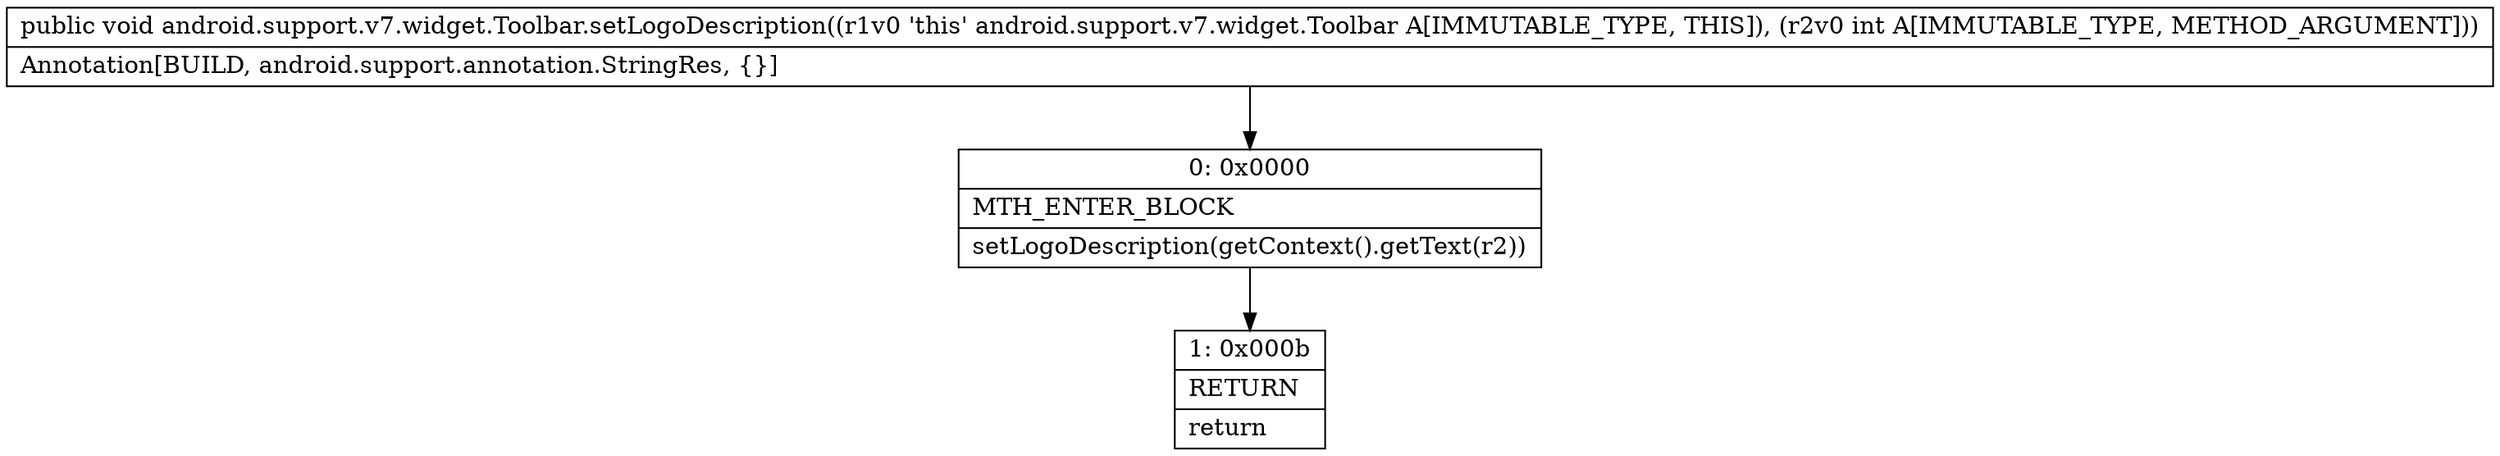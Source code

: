 digraph "CFG forandroid.support.v7.widget.Toolbar.setLogoDescription(I)V" {
Node_0 [shape=record,label="{0\:\ 0x0000|MTH_ENTER_BLOCK\l|setLogoDescription(getContext().getText(r2))\l}"];
Node_1 [shape=record,label="{1\:\ 0x000b|RETURN\l|return\l}"];
MethodNode[shape=record,label="{public void android.support.v7.widget.Toolbar.setLogoDescription((r1v0 'this' android.support.v7.widget.Toolbar A[IMMUTABLE_TYPE, THIS]), (r2v0 int A[IMMUTABLE_TYPE, METHOD_ARGUMENT]))  | Annotation[BUILD, android.support.annotation.StringRes, \{\}]\l}"];
MethodNode -> Node_0;
Node_0 -> Node_1;
}

